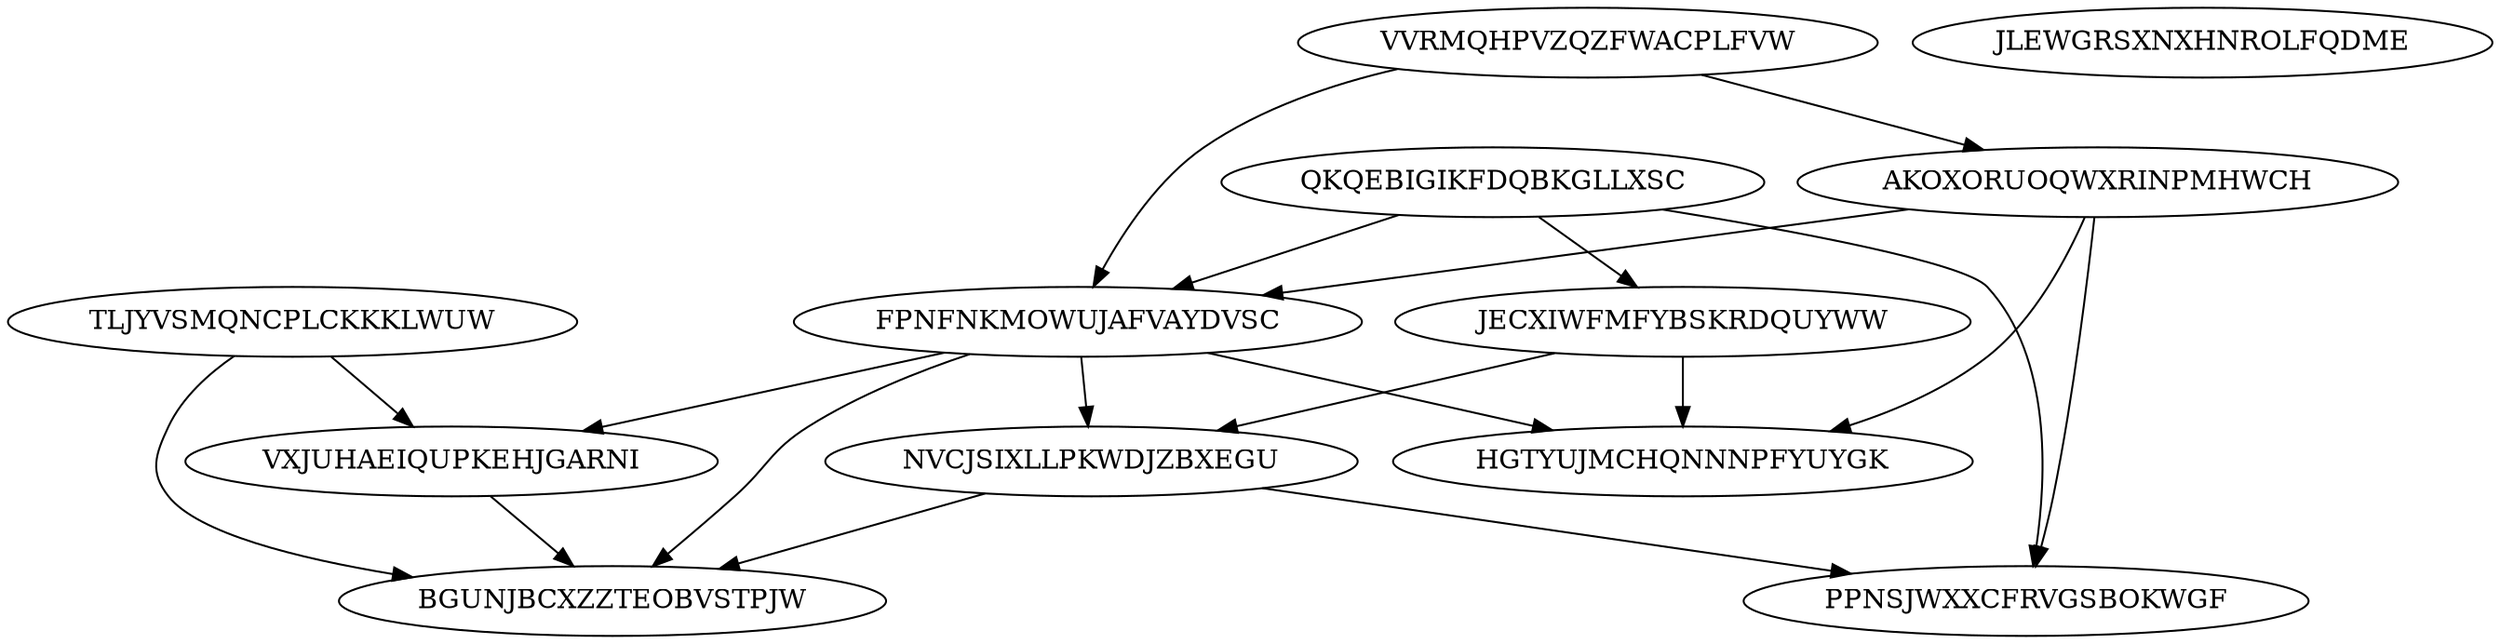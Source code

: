 digraph N12M19 {
	TLJYVSMQNCPLCKKKLWUW	[Weight=18];
	QKQEBIGIKFDQBKGLLXSC	[Weight=16];
	VVRMQHPVZQZFWACPLFVW	[Weight=10];
	AKOXORUOQWXRINPMHWCH	[Weight=15];
	FPNFNKMOWUJAFVAYDVSC	[Weight=12];
	JECXIWFMFYBSKRDQUYWW	[Weight=18];
	VXJUHAEIQUPKEHJGARNI	[Weight=12];
	JLEWGRSXNXHNROLFQDME	[Weight=16];
	NVCJSIXLLPKWDJZBXEGU	[Weight=12];
	BGUNJBCXZZTEOBVSTPJW	[Weight=13];
	PPNSJWXXCFRVGSBOKWGF	[Weight=18];
	HGTYUJMCHQNNNPFYUYGK	[Weight=10];
	AKOXORUOQWXRINPMHWCH -> FPNFNKMOWUJAFVAYDVSC [Weight=14];
	TLJYVSMQNCPLCKKKLWUW -> VXJUHAEIQUPKEHJGARNI [Weight=20];
	QKQEBIGIKFDQBKGLLXSC -> FPNFNKMOWUJAFVAYDVSC [Weight=16];
	JECXIWFMFYBSKRDQUYWW -> HGTYUJMCHQNNNPFYUYGK [Weight=14];
	TLJYVSMQNCPLCKKKLWUW -> BGUNJBCXZZTEOBVSTPJW [Weight=20];
	FPNFNKMOWUJAFVAYDVSC -> NVCJSIXLLPKWDJZBXEGU [Weight=18];
	AKOXORUOQWXRINPMHWCH -> PPNSJWXXCFRVGSBOKWGF [Weight=10];
	FPNFNKMOWUJAFVAYDVSC -> VXJUHAEIQUPKEHJGARNI [Weight=11];
	NVCJSIXLLPKWDJZBXEGU -> PPNSJWXXCFRVGSBOKWGF [Weight=12];
	FPNFNKMOWUJAFVAYDVSC -> BGUNJBCXZZTEOBVSTPJW [Weight=10];
	AKOXORUOQWXRINPMHWCH -> HGTYUJMCHQNNNPFYUYGK [Weight=14];
	VVRMQHPVZQZFWACPLFVW -> AKOXORUOQWXRINPMHWCH [Weight=14];
	FPNFNKMOWUJAFVAYDVSC -> HGTYUJMCHQNNNPFYUYGK [Weight=17];
	JECXIWFMFYBSKRDQUYWW -> NVCJSIXLLPKWDJZBXEGU [Weight=20];
	VVRMQHPVZQZFWACPLFVW -> FPNFNKMOWUJAFVAYDVSC [Weight=19];
	VXJUHAEIQUPKEHJGARNI -> BGUNJBCXZZTEOBVSTPJW [Weight=13];
	QKQEBIGIKFDQBKGLLXSC -> PPNSJWXXCFRVGSBOKWGF [Weight=19];
	NVCJSIXLLPKWDJZBXEGU -> BGUNJBCXZZTEOBVSTPJW [Weight=13];
	QKQEBIGIKFDQBKGLLXSC -> JECXIWFMFYBSKRDQUYWW [Weight=19];
}

